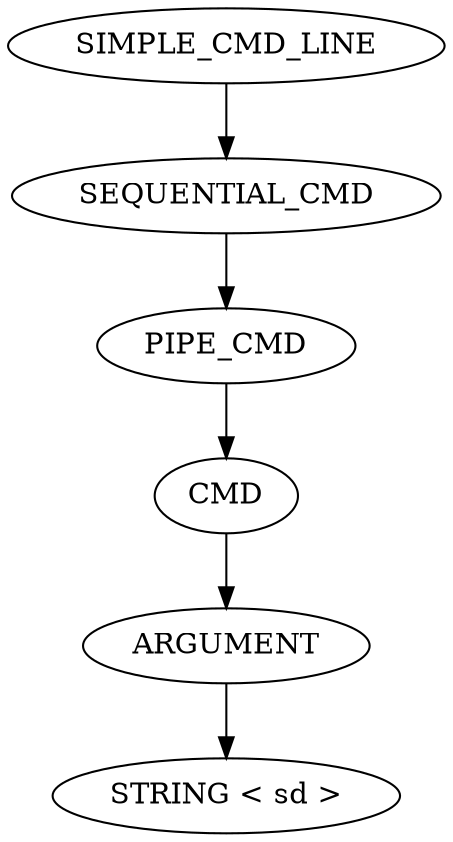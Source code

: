 digraph PARSER {
	NODE_0x55e0e4f09cc0 [label="SIMPLE_CMD_LINE\n"];
	NODE_0x55e0e4f09cc0 -> NODE_0x55e0e4f09c90
	NODE_0x55e0e4f09c90 [label="SEQUENTIAL_CMD\n"];
	NODE_0x55e0e4f09c90 -> NODE_0x55e0e4f09c60
	NODE_0x55e0e4f09c60 [label="PIPE_CMD\n"];
	NODE_0x55e0e4f09c60 -> NODE_0x55e0e4f09c30
	NODE_0x55e0e4f09c30 [label="CMD\n"];
	NODE_0x55e0e4f09c30 -> NODE_0x55e0e4f09c00
	NODE_0x55e0e4f09c00 [label="ARGUMENT\n"];
	NODE_0x55e0e4f09c00 -> NODE_0x55e0e4f09bd0
	NODE_0x55e0e4f09bd0 [label="STRING < sd >\n"];
}
